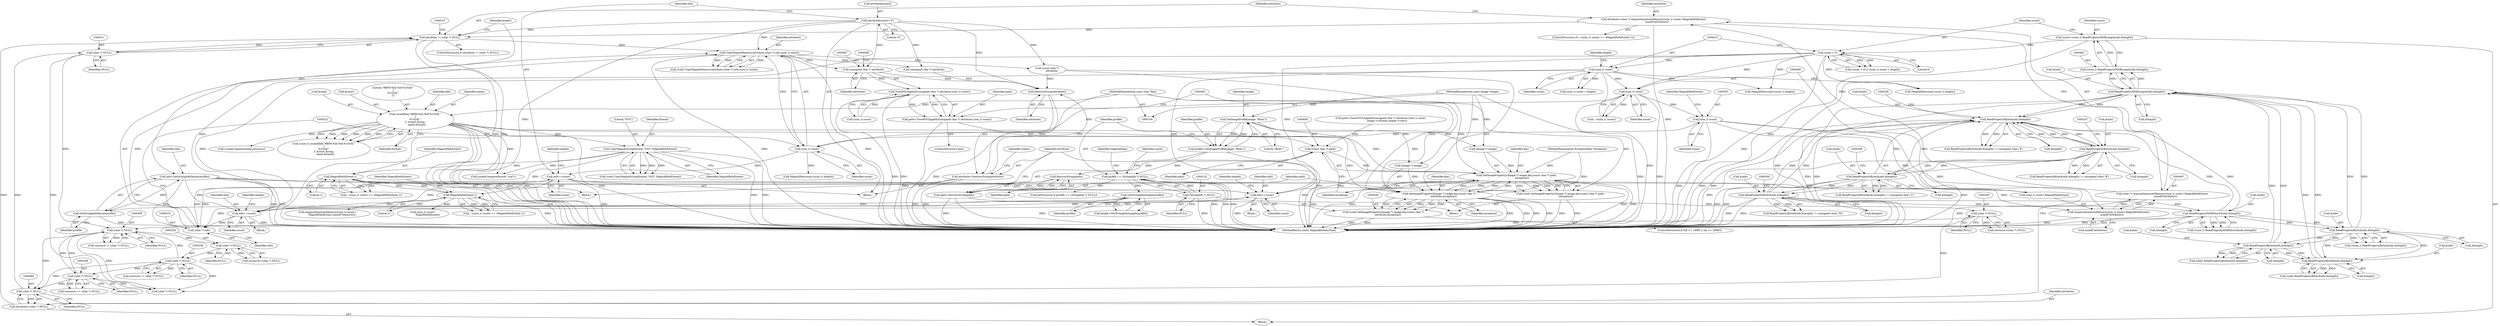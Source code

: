 digraph "0_ImageMagick_dd84447b63a71fa8c3f47071b09454efc667767b@pointer" {
"1000586" [label="(Call,(unsigned char *) attribute)"];
"1000524" [label="(Call,attribute[count]='\0')"];
"1000516" [label="(Call,CopyMagickMemory(attribute,(char *) info,(size_t) count))"];
"1000508" [label="(Call,attribute != (char *) NULL)"];
"1000494" [label="(Call,attribute=(char *) AcquireQuantumMemory((size_t) count+MagickPathExtent,\n        sizeof(*attribute)))"];
"1000496" [label="(Call,(char *) AcquireQuantumMemory((size_t) count+MagickPathExtent,\n        sizeof(*attribute)))"];
"1000498" [label="(Call,AcquireQuantumMemory((size_t) count+MagickPathExtent,\n        sizeof(*attribute)))"];
"1000500" [label="(Call,(size_t) count)"];
"1000488" [label="(Call,(size_t) count)"];
"1000410" [label="(Call,count < 0)"];
"1000399" [label="(Call,count=(ssize_t) ReadPropertyMSBLong(&info,&length))"];
"1000401" [label="(Call,(ssize_t) ReadPropertyMSBLong(&info,&length))"];
"1000403" [label="(Call,ReadPropertyMSBLong(&info,&length))"];
"1000309" [label="(Call,ReadPropertyByte(&info,&length))"];
"1000276" [label="(Call,ReadPropertyMSBShort(&info,&length))"];
"1000263" [label="(Call,ReadPropertyByte(&info,&length))"];
"1000252" [label="(Call,ReadPropertyByte(&info,&length))"];
"1000241" [label="(Call,ReadPropertyByte(&info,&length))"];
"1000230" [label="(Call,ReadPropertyByte(&info,&length))"];
"1000376" [label="(Call,ReadPropertyByte(&info,&length))"];
"1000394" [label="(Call,ReadPropertyByte(&info,&length))"];
"1000414" [label="(Call,(size_t) count)"];
"1000491" [label="(Call,MagickPathExtent-1)"];
"1000169" [label="(Call,CopyMagickString(format,\"SVG\",MagickPathExtent))"];
"1000140" [label="(Call,sscanf(key,\"8BIM:%ld,%ld:%1024[^\n]\n%1024[^\n]\",&start,&stop,\n    name,format))"];
"1000106" [label="(MethodParameterIn,const char *key)"];
"1000336" [label="(Call,MagickPathExtent-1)"];
"1000480" [label="(Call,attribute=(char *) NULL)"];
"1000482" [label="(Call,(char *) NULL)"];
"1000355" [label="(Call,(char *) NULL)"];
"1000327" [label="(Call,(char *) NULL)"];
"1000298" [label="(Call,(char *) NULL)"];
"1000205" [label="(Call,(char *) NULL)"];
"1000131" [label="(Call,(StringInfo *) NULL)"];
"1000510" [label="(Call,(char *) NULL)"];
"1000437" [label="(Call,(char *) NULL)"];
"1000518" [label="(Call,(char *) info)"];
"1000215" [label="(Call,info=GetStringInfoDatum(profile))"];
"1000217" [label="(Call,GetStringInfoDatum(profile))"];
"1000213" [label="(Call,GetStringInfoLength(profile))"];
"1000129" [label="(Call,profile == (StringInfo *) NULL)"];
"1000123" [label="(Call,profile=GetImageProfile(image,\"8bim\"))"];
"1000125" [label="(Call,GetImageProfile(image,\"8bim\"))"];
"1000105" [label="(MethodParameterIn,const Image *image)"];
"1000446" [label="(Call,info+=count)"];
"1000529" [label="(Call,info+=count)"];
"1000521" [label="(Call,(size_t) count)"];
"1000469" [label="(Call,info+=count)"];
"1000585" [label="(Call,TracePSClippath((unsigned char *) attribute,(size_t) count))"];
"1000583" [label="(Call,path=TracePSClippath((unsigned char *) attribute,(size_t) count))"];
"1000599" [label="(Call,(const char *) path)"];
"1000594" [label="(Call,SetImageProperty((Image *) image,key,(const char *) path,\n              exception))"];
"1000549" [label="(Call,SetImageProperty((Image *) image,key,(const char *)\n            attribute,exception))"];
"1000547" [label="(Call,(void) SetImageProperty((Image *) image,key,(const char *)\n            attribute,exception))"];
"1000592" [label="(Call,(void) SetImageProperty((Image *) image,key,(const char *) path,\n              exception))"];
"1000605" [label="(Call,DestroyString(path))"];
"1000603" [label="(Call,path=DestroyString(path))"];
"1000609" [label="(Call,DestroyString(attribute))"];
"1000607" [label="(Call,attribute=DestroyString(attribute))"];
"1000441" [label="(Call,LocaleCompare(name,resource))"];
"1000530" [label="(Identifier,info)"];
"1000584" [label="(Identifier,path)"];
"1000253" [label="(Call,&info)"];
"1000487" [label="(Call,~((size_t) count))"];
"1000481" [label="(Identifier,attribute)"];
"1000586" [label="(Call,(unsigned char *) attribute)"];
"1000264" [label="(Call,&info)"];
"1000129" [label="(Call,profile == (StringInfo *) NULL)"];
"1000211" [label="(Call,length=GetStringInfoLength(profile))"];
"1000336" [label="(Call,MagickPathExtent-1)"];
"1000251" [label="(Call,ReadPropertyByte(&info,&length) != (unsigned char) 'I')"];
"1000484" [label="(Identifier,NULL)"];
"1000520" [label="(Identifier,info)"];
"1000585" [label="(Call,TracePSClippath((unsigned char *) attribute,(size_t) count))"];
"1000216" [label="(Identifier,info)"];
"1000325" [label="(Call,resource=(char *) NULL)"];
"1000466" [label="(Block,)"];
"1000524" [label="(Call,attribute[count]='\0')"];
"1000609" [label="(Call,DestroyString(attribute))"];
"1000298" [label="(Call,(char *) NULL)"];
"1000608" [label="(Identifier,attribute)"];
"1000105" [label="(MethodParameterIn,const Image *image)"];
"1000392" [label="(Call,(void) ReadPropertyByte(&info,&length))"];
"1000533" [label="(Identifier,length)"];
"1000167" [label="(Call,(void) CopyMagickString(format,\"SVG\",MagickPathExtent))"];
"1000263" [label="(Call,ReadPropertyByte(&info,&length))"];
"1000435" [label="(Call,resource == (char *) NULL)"];
"1000514" [label="(Call,(void) CopyMagickMemory(attribute,(char *) info,(size_t) count))"];
"1000448" [label="(Identifier,count)"];
"1000296" [label="(Call,resource != (char *) NULL)"];
"1000404" [label="(Call,&info)"];
"1000588" [label="(Identifier,attribute)"];
"1000469" [label="(Call,info+=count)"];
"1000126" [label="(Identifier,image)"];
"1000582" [label="(ControlStructure,else)"];
"1000124" [label="(Identifier,profile)"];
"1000128" [label="(ControlStructure,if (profile == (StringInfo *) NULL))"];
"1000485" [label="(ControlStructure,if (~((size_t) count) >= (MagickPathExtent-1)))"];
"1000607" [label="(Call,attribute=DestroyString(attribute))"];
"1000612" [label="(Identifier,status)"];
"1000107" [label="(MethodParameterIn,ExceptionInfo *exception)"];
"1000231" [label="(Call,&info)"];
"1000138" [label="(Call,(ssize_t) sscanf(key,\"8BIM:%ld,%ld:%1024[^\n]\n%1024[^\n]\",&start,&stop,\n    name,format))"];
"1000493" [label="(Literal,1)"];
"1000331" [label="(Call,~((size_t) count) >= (MagickPathExtent-1))"];
"1000397" [label="(Call,&length)"];
"1000343" [label="(Call,AcquireQuantumMemory((size_t) count+\n            MagickPathExtent,sizeof(*resource)))"];
"1000338" [label="(Literal,1)"];
"1000148" [label="(Identifier,format)"];
"1000567" [label="(Call,path=TraceSVGClippath((unsigned char *) attribute,(size_t) count,\n                image->columns,image->rows))"];
"1000601" [label="(Identifier,path)"];
"1000357" [label="(Identifier,NULL)"];
"1000604" [label="(Identifier,path)"];
"1000491" [label="(Call,MagickPathExtent-1)"];
"1000529" [label="(Call,info+=count)"];
"1000500" [label="(Call,(size_t) count)"];
"1000142" [label="(Literal,\"8BIM:%ld,%ld:%1024[^\n]\n%1024[^\n]\")"];
"1000534" [label="(Call,MagickMin(count,(ssize_t) length))"];
"1000169" [label="(Call,CopyMagickString(format,\"SVG\",MagickPathExtent))"];
"1000559" [label="(Block,)"];
"1000374" [label="(Call,(char) ReadPropertyByte(&info,&length))"];
"1000172" [label="(Identifier,MagickPathExtent)"];
"1000554" [label="(Call,(const char *)\n            attribute)"];
"1000451" [label="(Call,MagickMin(count,(ssize_t) length))"];
"1000518" [label="(Call,(char *) info)"];
"1000125" [label="(Call,GetImageProfile(image,\"8bim\"))"];
"1000394" [label="(Call,ReadPropertyByte(&info,&length))"];
"1000401" [label="(Call,(ssize_t) ReadPropertyMSBLong(&info,&length))"];
"1000312" [label="(Call,&length)"];
"1000480" [label="(Call,attribute=(char *) NULL)"];
"1000589" [label="(Call,(size_t) count)"];
"1000276" [label="(Call,ReadPropertyMSBShort(&info,&length))"];
"1000450" [label="(Identifier,length)"];
"1000471" [label="(Identifier,count)"];
"1000499" [label="(Call,(size_t) count+MagickPathExtent)"];
"1000528" [label="(Literal,'\0')"];
"1000486" [label="(Call,~((size_t) count) >= (MagickPathExtent-1))"];
"1000123" [label="(Call,profile=GetImageProfile(image,\"8bim\"))"];
"1000133" [label="(Identifier,NULL)"];
"1000376" [label="(Call,ReadPropertyByte(&info,&length))"];
"1000549" [label="(Call,SetImageProperty((Image *) image,key,(const char *)\n            attribute,exception))"];
"1000507" [label="(ControlStructure,if (attribute != (char *) NULL))"];
"1000547" [label="(Call,(void) SetImageProperty((Image *) image,key,(const char *)\n            attribute,exception))"];
"1000416" [label="(Identifier,count)"];
"1000626" [label="(MethodReturn,static MagickBooleanType)"];
"1000229" [label="(Call,ReadPropertyByte(&info,&length) != (unsigned char) '8')"];
"1000513" [label="(Block,)"];
"1000205" [label="(Call,(char *) NULL)"];
"1000108" [label="(Block,)"];
"1000445" [label="(Block,)"];
"1000439" [label="(Identifier,NULL)"];
"1000353" [label="(Call,resource != (char *) NULL)"];
"1000214" [label="(Identifier,profile)"];
"1000255" [label="(Call,&length)"];
"1000217" [label="(Call,GetStringInfoDatum(profile))"];
"1000274" [label="(Call,(ssize_t) ReadPropertyMSBShort(&info,&length))"];
"1000130" [label="(Identifier,profile)"];
"1000594" [label="(Call,SetImageProperty((Image *) image,key,(const char *) path,\n              exception))"];
"1000512" [label="(Identifier,NULL)"];
"1000494" [label="(Call,attribute=(char *) AcquireQuantumMemory((size_t) count+MagickPathExtent,\n        sizeof(*attribute)))"];
"1000310" [label="(Call,&info)"];
"1000473" [label="(Identifier,length)"];
"1000598" [label="(Identifier,key)"];
"1000599" [label="(Call,(const char *) path)"];
"1000300" [label="(Identifier,NULL)"];
"1000412" [label="(Literal,0)"];
"1000307" [label="(Call,(ssize_t) ReadPropertyByte(&info,&length))"];
"1000244" [label="(Call,&length)"];
"1000266" [label="(Call,&length)"];
"1000379" [label="(Call,&length)"];
"1000550" [label="(Call,(Image *) image)"];
"1000605" [label="(Call,DestroyString(path))"];
"1000504" [label="(Call,sizeof(*attribute))"];
"1000606" [label="(Identifier,path)"];
"1000171" [label="(Literal,\"SVG\")"];
"1000240" [label="(Call,ReadPropertyByte(&info,&length) != (unsigned char) 'B')"];
"1000414" [label="(Call,(size_t) count)"];
"1000525" [label="(Call,attribute[count])"];
"1000503" [label="(Identifier,MagickPathExtent)"];
"1000446" [label="(Call,info+=count)"];
"1000141" [label="(Identifier,key)"];
"1000147" [label="(Identifier,name)"];
"1000617" [label="(Call,(char *) NULL)"];
"1000215" [label="(Call,info=GetStringInfoDatum(profile))"];
"1000252" [label="(Call,ReadPropertyByte(&info,&length))"];
"1000517" [label="(Identifier,attribute)"];
"1000242" [label="(Call,&info)"];
"1000595" [label="(Call,(Image *) image)"];
"1000470" [label="(Identifier,info)"];
"1000222" [label="(Identifier,length)"];
"1000355" [label="(Call,(char *) NULL)"];
"1000539" [label="(ControlStructure,if ((id <= 1999) || (id >= 2999)))"];
"1000474" [label="(Call,MagickMin(count,(ssize_t) length))"];
"1000227" [label="(Block,)"];
"1000417" [label="(Identifier,length)"];
"1000344" [label="(Call,(size_t) count+\n            MagickPathExtent)"];
"1000327" [label="(Call,(char *) NULL)"];
"1000592" [label="(Call,(void) SetImageProperty((Image *) image,key,(const char *) path,\n              exception))"];
"1000492" [label="(Identifier,MagickPathExtent)"];
"1000127" [label="(Literal,\"8bim\")"];
"1000610" [label="(Identifier,attribute)"];
"1000377" [label="(Call,&info)"];
"1000137" [label="(Identifier,count)"];
"1000409" [label="(Call,(count < 0) || ((size_t) count > length))"];
"1000140" [label="(Call,sscanf(key,\"8BIM:%ld,%ld:%1024[^\n]\n%1024[^\n]\",&start,&stop,\n    name,format))"];
"1000557" [label="(Identifier,exception)"];
"1000145" [label="(Call,&stop)"];
"1000553" [label="(Identifier,key)"];
"1000502" [label="(Identifier,count)"];
"1000403" [label="(Call,ReadPropertyMSBLong(&info,&length))"];
"1000603" [label="(Call,path=DestroyString(path))"];
"1000406" [label="(Call,&length)"];
"1000218" [label="(Identifier,profile)"];
"1000213" [label="(Call,GetStringInfoLength(profile))"];
"1000498" [label="(Call,AcquireQuantumMemory((size_t) count+MagickPathExtent,\n        sizeof(*attribute)))"];
"1000170" [label="(Identifier,format)"];
"1000482" [label="(Call,(char *) NULL)"];
"1000510" [label="(Call,(char *) NULL)"];
"1000207" [label="(Identifier,NULL)"];
"1000495" [label="(Identifier,attribute)"];
"1000516" [label="(Call,CopyMagickMemory(attribute,(char *) info,(size_t) count))"];
"1000447" [label="(Identifier,info)"];
"1000509" [label="(Identifier,attribute)"];
"1000563" [label="(Call,LocaleCompare(format,\"svg\"))"];
"1000531" [label="(Identifier,count)"];
"1000106" [label="(MethodParameterIn,const char *key)"];
"1000400" [label="(Identifier,count)"];
"1000203" [label="(Call,resource=(char *) NULL)"];
"1000437" [label="(Call,(char *) NULL)"];
"1000488" [label="(Call,(size_t) count)"];
"1000230" [label="(Call,ReadPropertyByte(&info,&length))"];
"1000262" [label="(Call,ReadPropertyByte(&info,&length) != (unsigned char) 'M')"];
"1000395" [label="(Call,&info)"];
"1000143" [label="(Call,&start)"];
"1000399" [label="(Call,count=(ssize_t) ReadPropertyMSBLong(&info,&length))"];
"1000413" [label="(Call,(size_t) count > length)"];
"1000411" [label="(Identifier,count)"];
"1000583" [label="(Call,path=TracePSClippath((unsigned char *) attribute,(size_t) count))"];
"1000602" [label="(Identifier,exception)"];
"1000241" [label="(Call,ReadPropertyByte(&info,&length))"];
"1000521" [label="(Call,(size_t) count)"];
"1000496" [label="(Call,(char *) AcquireQuantumMemory((size_t) count+MagickPathExtent,\n        sizeof(*attribute)))"];
"1000410" [label="(Call,count < 0)"];
"1000570" [label="(Call,(unsigned char *) attribute)"];
"1000233" [label="(Call,&length)"];
"1000135" [label="(Identifier,MagickFalse)"];
"1000490" [label="(Identifier,count)"];
"1000523" [label="(Identifier,count)"];
"1000329" [label="(Identifier,NULL)"];
"1000131" [label="(Call,(StringInfo *) NULL)"];
"1000508" [label="(Call,attribute != (char *) NULL)"];
"1000279" [label="(Call,&length)"];
"1000337" [label="(Identifier,MagickPathExtent)"];
"1000277" [label="(Call,&info)"];
"1000309" [label="(Call,ReadPropertyByte(&info,&length))"];
"1000586" -> "1000585"  [label="AST: "];
"1000586" -> "1000588"  [label="CFG: "];
"1000587" -> "1000586"  [label="AST: "];
"1000588" -> "1000586"  [label="AST: "];
"1000590" -> "1000586"  [label="CFG: "];
"1000586" -> "1000585"  [label="DDG: "];
"1000524" -> "1000586"  [label="DDG: "];
"1000516" -> "1000586"  [label="DDG: "];
"1000586" -> "1000609"  [label="DDG: "];
"1000524" -> "1000513"  [label="AST: "];
"1000524" -> "1000528"  [label="CFG: "];
"1000525" -> "1000524"  [label="AST: "];
"1000528" -> "1000524"  [label="AST: "];
"1000530" -> "1000524"  [label="CFG: "];
"1000524" -> "1000626"  [label="DDG: "];
"1000524" -> "1000508"  [label="DDG: "];
"1000524" -> "1000516"  [label="DDG: "];
"1000524" -> "1000554"  [label="DDG: "];
"1000524" -> "1000570"  [label="DDG: "];
"1000524" -> "1000609"  [label="DDG: "];
"1000516" -> "1000514"  [label="AST: "];
"1000516" -> "1000521"  [label="CFG: "];
"1000517" -> "1000516"  [label="AST: "];
"1000518" -> "1000516"  [label="AST: "];
"1000521" -> "1000516"  [label="AST: "];
"1000514" -> "1000516"  [label="CFG: "];
"1000516" -> "1000626"  [label="DDG: "];
"1000516" -> "1000626"  [label="DDG: "];
"1000516" -> "1000514"  [label="DDG: "];
"1000516" -> "1000514"  [label="DDG: "];
"1000516" -> "1000514"  [label="DDG: "];
"1000508" -> "1000516"  [label="DDG: "];
"1000518" -> "1000516"  [label="DDG: "];
"1000521" -> "1000516"  [label="DDG: "];
"1000516" -> "1000554"  [label="DDG: "];
"1000516" -> "1000570"  [label="DDG: "];
"1000508" -> "1000507"  [label="AST: "];
"1000508" -> "1000510"  [label="CFG: "];
"1000509" -> "1000508"  [label="AST: "];
"1000510" -> "1000508"  [label="AST: "];
"1000222" -> "1000508"  [label="CFG: "];
"1000515" -> "1000508"  [label="CFG: "];
"1000508" -> "1000626"  [label="DDG: "];
"1000508" -> "1000626"  [label="DDG: "];
"1000494" -> "1000508"  [label="DDG: "];
"1000480" -> "1000508"  [label="DDG: "];
"1000510" -> "1000508"  [label="DDG: "];
"1000494" -> "1000485"  [label="AST: "];
"1000494" -> "1000496"  [label="CFG: "];
"1000495" -> "1000494"  [label="AST: "];
"1000496" -> "1000494"  [label="AST: "];
"1000509" -> "1000494"  [label="CFG: "];
"1000494" -> "1000626"  [label="DDG: "];
"1000496" -> "1000494"  [label="DDG: "];
"1000496" -> "1000498"  [label="CFG: "];
"1000497" -> "1000496"  [label="AST: "];
"1000498" -> "1000496"  [label="AST: "];
"1000496" -> "1000626"  [label="DDG: "];
"1000498" -> "1000496"  [label="DDG: "];
"1000498" -> "1000504"  [label="CFG: "];
"1000499" -> "1000498"  [label="AST: "];
"1000504" -> "1000498"  [label="AST: "];
"1000498" -> "1000626"  [label="DDG: "];
"1000500" -> "1000498"  [label="DDG: "];
"1000491" -> "1000498"  [label="DDG: "];
"1000500" -> "1000499"  [label="AST: "];
"1000500" -> "1000502"  [label="CFG: "];
"1000501" -> "1000500"  [label="AST: "];
"1000502" -> "1000500"  [label="AST: "];
"1000503" -> "1000500"  [label="CFG: "];
"1000500" -> "1000626"  [label="DDG: "];
"1000500" -> "1000499"  [label="DDG: "];
"1000488" -> "1000500"  [label="DDG: "];
"1000500" -> "1000521"  [label="DDG: "];
"1000488" -> "1000487"  [label="AST: "];
"1000488" -> "1000490"  [label="CFG: "];
"1000489" -> "1000488"  [label="AST: "];
"1000490" -> "1000488"  [label="AST: "];
"1000487" -> "1000488"  [label="CFG: "];
"1000488" -> "1000626"  [label="DDG: "];
"1000488" -> "1000487"  [label="DDG: "];
"1000410" -> "1000488"  [label="DDG: "];
"1000414" -> "1000488"  [label="DDG: "];
"1000488" -> "1000521"  [label="DDG: "];
"1000410" -> "1000409"  [label="AST: "];
"1000410" -> "1000412"  [label="CFG: "];
"1000411" -> "1000410"  [label="AST: "];
"1000412" -> "1000410"  [label="AST: "];
"1000415" -> "1000410"  [label="CFG: "];
"1000409" -> "1000410"  [label="CFG: "];
"1000410" -> "1000626"  [label="DDG: "];
"1000410" -> "1000409"  [label="DDG: "];
"1000410" -> "1000409"  [label="DDG: "];
"1000399" -> "1000410"  [label="DDG: "];
"1000410" -> "1000414"  [label="DDG: "];
"1000410" -> "1000446"  [label="DDG: "];
"1000410" -> "1000451"  [label="DDG: "];
"1000410" -> "1000469"  [label="DDG: "];
"1000410" -> "1000474"  [label="DDG: "];
"1000399" -> "1000227"  [label="AST: "];
"1000399" -> "1000401"  [label="CFG: "];
"1000400" -> "1000399"  [label="AST: "];
"1000401" -> "1000399"  [label="AST: "];
"1000411" -> "1000399"  [label="CFG: "];
"1000399" -> "1000626"  [label="DDG: "];
"1000401" -> "1000399"  [label="DDG: "];
"1000401" -> "1000403"  [label="CFG: "];
"1000402" -> "1000401"  [label="AST: "];
"1000403" -> "1000401"  [label="AST: "];
"1000401" -> "1000626"  [label="DDG: "];
"1000403" -> "1000401"  [label="DDG: "];
"1000403" -> "1000401"  [label="DDG: "];
"1000403" -> "1000406"  [label="CFG: "];
"1000404" -> "1000403"  [label="AST: "];
"1000406" -> "1000403"  [label="AST: "];
"1000403" -> "1000626"  [label="DDG: "];
"1000403" -> "1000626"  [label="DDG: "];
"1000403" -> "1000230"  [label="DDG: "];
"1000403" -> "1000230"  [label="DDG: "];
"1000309" -> "1000403"  [label="DDG: "];
"1000309" -> "1000403"  [label="DDG: "];
"1000376" -> "1000403"  [label="DDG: "];
"1000376" -> "1000403"  [label="DDG: "];
"1000394" -> "1000403"  [label="DDG: "];
"1000394" -> "1000403"  [label="DDG: "];
"1000309" -> "1000307"  [label="AST: "];
"1000309" -> "1000312"  [label="CFG: "];
"1000310" -> "1000309"  [label="AST: "];
"1000312" -> "1000309"  [label="AST: "];
"1000307" -> "1000309"  [label="CFG: "];
"1000309" -> "1000307"  [label="DDG: "];
"1000309" -> "1000307"  [label="DDG: "];
"1000276" -> "1000309"  [label="DDG: "];
"1000276" -> "1000309"  [label="DDG: "];
"1000309" -> "1000376"  [label="DDG: "];
"1000309" -> "1000376"  [label="DDG: "];
"1000309" -> "1000394"  [label="DDG: "];
"1000309" -> "1000394"  [label="DDG: "];
"1000276" -> "1000274"  [label="AST: "];
"1000276" -> "1000279"  [label="CFG: "];
"1000277" -> "1000276"  [label="AST: "];
"1000279" -> "1000276"  [label="AST: "];
"1000274" -> "1000276"  [label="CFG: "];
"1000276" -> "1000626"  [label="DDG: "];
"1000276" -> "1000626"  [label="DDG: "];
"1000276" -> "1000230"  [label="DDG: "];
"1000276" -> "1000230"  [label="DDG: "];
"1000276" -> "1000274"  [label="DDG: "];
"1000276" -> "1000274"  [label="DDG: "];
"1000263" -> "1000276"  [label="DDG: "];
"1000263" -> "1000276"  [label="DDG: "];
"1000263" -> "1000262"  [label="AST: "];
"1000263" -> "1000266"  [label="CFG: "];
"1000264" -> "1000263"  [label="AST: "];
"1000266" -> "1000263"  [label="AST: "];
"1000269" -> "1000263"  [label="CFG: "];
"1000263" -> "1000626"  [label="DDG: "];
"1000263" -> "1000626"  [label="DDG: "];
"1000263" -> "1000230"  [label="DDG: "];
"1000263" -> "1000230"  [label="DDG: "];
"1000263" -> "1000262"  [label="DDG: "];
"1000263" -> "1000262"  [label="DDG: "];
"1000252" -> "1000263"  [label="DDG: "];
"1000252" -> "1000263"  [label="DDG: "];
"1000252" -> "1000251"  [label="AST: "];
"1000252" -> "1000255"  [label="CFG: "];
"1000253" -> "1000252"  [label="AST: "];
"1000255" -> "1000252"  [label="AST: "];
"1000258" -> "1000252"  [label="CFG: "];
"1000252" -> "1000626"  [label="DDG: "];
"1000252" -> "1000626"  [label="DDG: "];
"1000252" -> "1000230"  [label="DDG: "];
"1000252" -> "1000230"  [label="DDG: "];
"1000252" -> "1000251"  [label="DDG: "];
"1000252" -> "1000251"  [label="DDG: "];
"1000241" -> "1000252"  [label="DDG: "];
"1000241" -> "1000252"  [label="DDG: "];
"1000241" -> "1000240"  [label="AST: "];
"1000241" -> "1000244"  [label="CFG: "];
"1000242" -> "1000241"  [label="AST: "];
"1000244" -> "1000241"  [label="AST: "];
"1000247" -> "1000241"  [label="CFG: "];
"1000241" -> "1000626"  [label="DDG: "];
"1000241" -> "1000626"  [label="DDG: "];
"1000241" -> "1000230"  [label="DDG: "];
"1000241" -> "1000230"  [label="DDG: "];
"1000241" -> "1000240"  [label="DDG: "];
"1000241" -> "1000240"  [label="DDG: "];
"1000230" -> "1000241"  [label="DDG: "];
"1000230" -> "1000241"  [label="DDG: "];
"1000230" -> "1000229"  [label="AST: "];
"1000230" -> "1000233"  [label="CFG: "];
"1000231" -> "1000230"  [label="AST: "];
"1000233" -> "1000230"  [label="AST: "];
"1000236" -> "1000230"  [label="CFG: "];
"1000230" -> "1000626"  [label="DDG: "];
"1000230" -> "1000626"  [label="DDG: "];
"1000230" -> "1000229"  [label="DDG: "];
"1000230" -> "1000229"  [label="DDG: "];
"1000376" -> "1000374"  [label="AST: "];
"1000376" -> "1000379"  [label="CFG: "];
"1000377" -> "1000376"  [label="AST: "];
"1000379" -> "1000376"  [label="AST: "];
"1000374" -> "1000376"  [label="CFG: "];
"1000376" -> "1000374"  [label="DDG: "];
"1000376" -> "1000374"  [label="DDG: "];
"1000376" -> "1000394"  [label="DDG: "];
"1000376" -> "1000394"  [label="DDG: "];
"1000394" -> "1000392"  [label="AST: "];
"1000394" -> "1000397"  [label="CFG: "];
"1000395" -> "1000394"  [label="AST: "];
"1000397" -> "1000394"  [label="AST: "];
"1000392" -> "1000394"  [label="CFG: "];
"1000394" -> "1000392"  [label="DDG: "];
"1000394" -> "1000392"  [label="DDG: "];
"1000414" -> "1000413"  [label="AST: "];
"1000414" -> "1000416"  [label="CFG: "];
"1000415" -> "1000414"  [label="AST: "];
"1000416" -> "1000414"  [label="AST: "];
"1000417" -> "1000414"  [label="CFG: "];
"1000414" -> "1000626"  [label="DDG: "];
"1000414" -> "1000413"  [label="DDG: "];
"1000414" -> "1000446"  [label="DDG: "];
"1000414" -> "1000451"  [label="DDG: "];
"1000414" -> "1000469"  [label="DDG: "];
"1000414" -> "1000474"  [label="DDG: "];
"1000491" -> "1000486"  [label="AST: "];
"1000491" -> "1000493"  [label="CFG: "];
"1000492" -> "1000491"  [label="AST: "];
"1000493" -> "1000491"  [label="AST: "];
"1000486" -> "1000491"  [label="CFG: "];
"1000491" -> "1000626"  [label="DDG: "];
"1000491" -> "1000336"  [label="DDG: "];
"1000491" -> "1000486"  [label="DDG: "];
"1000491" -> "1000486"  [label="DDG: "];
"1000169" -> "1000491"  [label="DDG: "];
"1000336" -> "1000491"  [label="DDG: "];
"1000491" -> "1000499"  [label="DDG: "];
"1000169" -> "1000167"  [label="AST: "];
"1000169" -> "1000172"  [label="CFG: "];
"1000170" -> "1000169"  [label="AST: "];
"1000171" -> "1000169"  [label="AST: "];
"1000172" -> "1000169"  [label="AST: "];
"1000167" -> "1000169"  [label="CFG: "];
"1000169" -> "1000626"  [label="DDG: "];
"1000169" -> "1000626"  [label="DDG: "];
"1000169" -> "1000167"  [label="DDG: "];
"1000169" -> "1000167"  [label="DDG: "];
"1000169" -> "1000167"  [label="DDG: "];
"1000140" -> "1000169"  [label="DDG: "];
"1000169" -> "1000336"  [label="DDG: "];
"1000169" -> "1000563"  [label="DDG: "];
"1000140" -> "1000138"  [label="AST: "];
"1000140" -> "1000148"  [label="CFG: "];
"1000141" -> "1000140"  [label="AST: "];
"1000142" -> "1000140"  [label="AST: "];
"1000143" -> "1000140"  [label="AST: "];
"1000145" -> "1000140"  [label="AST: "];
"1000147" -> "1000140"  [label="AST: "];
"1000148" -> "1000140"  [label="AST: "];
"1000138" -> "1000140"  [label="CFG: "];
"1000140" -> "1000626"  [label="DDG: "];
"1000140" -> "1000626"  [label="DDG: "];
"1000140" -> "1000626"  [label="DDG: "];
"1000140" -> "1000626"  [label="DDG: "];
"1000140" -> "1000626"  [label="DDG: "];
"1000140" -> "1000138"  [label="DDG: "];
"1000140" -> "1000138"  [label="DDG: "];
"1000140" -> "1000138"  [label="DDG: "];
"1000140" -> "1000138"  [label="DDG: "];
"1000140" -> "1000138"  [label="DDG: "];
"1000140" -> "1000138"  [label="DDG: "];
"1000106" -> "1000140"  [label="DDG: "];
"1000140" -> "1000441"  [label="DDG: "];
"1000140" -> "1000549"  [label="DDG: "];
"1000140" -> "1000563"  [label="DDG: "];
"1000140" -> "1000594"  [label="DDG: "];
"1000106" -> "1000104"  [label="AST: "];
"1000106" -> "1000626"  [label="DDG: "];
"1000106" -> "1000549"  [label="DDG: "];
"1000106" -> "1000594"  [label="DDG: "];
"1000336" -> "1000331"  [label="AST: "];
"1000336" -> "1000338"  [label="CFG: "];
"1000337" -> "1000336"  [label="AST: "];
"1000338" -> "1000336"  [label="AST: "];
"1000331" -> "1000336"  [label="CFG: "];
"1000336" -> "1000626"  [label="DDG: "];
"1000336" -> "1000331"  [label="DDG: "];
"1000336" -> "1000331"  [label="DDG: "];
"1000336" -> "1000343"  [label="DDG: "];
"1000336" -> "1000344"  [label="DDG: "];
"1000480" -> "1000227"  [label="AST: "];
"1000480" -> "1000482"  [label="CFG: "];
"1000481" -> "1000480"  [label="AST: "];
"1000482" -> "1000480"  [label="AST: "];
"1000489" -> "1000480"  [label="CFG: "];
"1000482" -> "1000480"  [label="DDG: "];
"1000482" -> "1000484"  [label="CFG: "];
"1000483" -> "1000482"  [label="AST: "];
"1000484" -> "1000482"  [label="AST: "];
"1000355" -> "1000482"  [label="DDG: "];
"1000298" -> "1000482"  [label="DDG: "];
"1000437" -> "1000482"  [label="DDG: "];
"1000482" -> "1000510"  [label="DDG: "];
"1000355" -> "1000353"  [label="AST: "];
"1000355" -> "1000357"  [label="CFG: "];
"1000356" -> "1000355"  [label="AST: "];
"1000357" -> "1000355"  [label="AST: "];
"1000353" -> "1000355"  [label="CFG: "];
"1000355" -> "1000298"  [label="DDG: "];
"1000355" -> "1000353"  [label="DDG: "];
"1000327" -> "1000355"  [label="DDG: "];
"1000355" -> "1000437"  [label="DDG: "];
"1000355" -> "1000617"  [label="DDG: "];
"1000327" -> "1000325"  [label="AST: "];
"1000327" -> "1000329"  [label="CFG: "];
"1000328" -> "1000327"  [label="AST: "];
"1000329" -> "1000327"  [label="AST: "];
"1000325" -> "1000327"  [label="CFG: "];
"1000327" -> "1000325"  [label="DDG: "];
"1000298" -> "1000327"  [label="DDG: "];
"1000298" -> "1000296"  [label="AST: "];
"1000298" -> "1000300"  [label="CFG: "];
"1000299" -> "1000298"  [label="AST: "];
"1000300" -> "1000298"  [label="AST: "];
"1000296" -> "1000298"  [label="CFG: "];
"1000298" -> "1000296"  [label="DDG: "];
"1000205" -> "1000298"  [label="DDG: "];
"1000510" -> "1000298"  [label="DDG: "];
"1000437" -> "1000298"  [label="DDG: "];
"1000298" -> "1000437"  [label="DDG: "];
"1000298" -> "1000617"  [label="DDG: "];
"1000205" -> "1000203"  [label="AST: "];
"1000205" -> "1000207"  [label="CFG: "];
"1000206" -> "1000205"  [label="AST: "];
"1000207" -> "1000205"  [label="AST: "];
"1000203" -> "1000205"  [label="CFG: "];
"1000205" -> "1000203"  [label="DDG: "];
"1000131" -> "1000205"  [label="DDG: "];
"1000205" -> "1000617"  [label="DDG: "];
"1000131" -> "1000129"  [label="AST: "];
"1000131" -> "1000133"  [label="CFG: "];
"1000132" -> "1000131"  [label="AST: "];
"1000133" -> "1000131"  [label="AST: "];
"1000129" -> "1000131"  [label="CFG: "];
"1000131" -> "1000626"  [label="DDG: "];
"1000131" -> "1000129"  [label="DDG: "];
"1000510" -> "1000512"  [label="CFG: "];
"1000511" -> "1000510"  [label="AST: "];
"1000512" -> "1000510"  [label="AST: "];
"1000510" -> "1000617"  [label="DDG: "];
"1000437" -> "1000435"  [label="AST: "];
"1000437" -> "1000439"  [label="CFG: "];
"1000438" -> "1000437"  [label="AST: "];
"1000439" -> "1000437"  [label="AST: "];
"1000435" -> "1000437"  [label="CFG: "];
"1000437" -> "1000435"  [label="DDG: "];
"1000437" -> "1000617"  [label="DDG: "];
"1000518" -> "1000520"  [label="CFG: "];
"1000519" -> "1000518"  [label="AST: "];
"1000520" -> "1000518"  [label="AST: "];
"1000522" -> "1000518"  [label="CFG: "];
"1000215" -> "1000518"  [label="DDG: "];
"1000446" -> "1000518"  [label="DDG: "];
"1000529" -> "1000518"  [label="DDG: "];
"1000469" -> "1000518"  [label="DDG: "];
"1000518" -> "1000529"  [label="DDG: "];
"1000215" -> "1000108"  [label="AST: "];
"1000215" -> "1000217"  [label="CFG: "];
"1000216" -> "1000215"  [label="AST: "];
"1000217" -> "1000215"  [label="AST: "];
"1000222" -> "1000215"  [label="CFG: "];
"1000215" -> "1000626"  [label="DDG: "];
"1000215" -> "1000626"  [label="DDG: "];
"1000217" -> "1000215"  [label="DDG: "];
"1000215" -> "1000446"  [label="DDG: "];
"1000215" -> "1000469"  [label="DDG: "];
"1000217" -> "1000218"  [label="CFG: "];
"1000218" -> "1000217"  [label="AST: "];
"1000217" -> "1000626"  [label="DDG: "];
"1000213" -> "1000217"  [label="DDG: "];
"1000213" -> "1000211"  [label="AST: "];
"1000213" -> "1000214"  [label="CFG: "];
"1000214" -> "1000213"  [label="AST: "];
"1000211" -> "1000213"  [label="CFG: "];
"1000213" -> "1000211"  [label="DDG: "];
"1000129" -> "1000213"  [label="DDG: "];
"1000129" -> "1000128"  [label="AST: "];
"1000130" -> "1000129"  [label="AST: "];
"1000135" -> "1000129"  [label="CFG: "];
"1000137" -> "1000129"  [label="CFG: "];
"1000129" -> "1000626"  [label="DDG: "];
"1000129" -> "1000626"  [label="DDG: "];
"1000129" -> "1000626"  [label="DDG: "];
"1000123" -> "1000129"  [label="DDG: "];
"1000123" -> "1000108"  [label="AST: "];
"1000123" -> "1000125"  [label="CFG: "];
"1000124" -> "1000123"  [label="AST: "];
"1000125" -> "1000123"  [label="AST: "];
"1000130" -> "1000123"  [label="CFG: "];
"1000123" -> "1000626"  [label="DDG: "];
"1000125" -> "1000123"  [label="DDG: "];
"1000125" -> "1000123"  [label="DDG: "];
"1000125" -> "1000127"  [label="CFG: "];
"1000126" -> "1000125"  [label="AST: "];
"1000127" -> "1000125"  [label="AST: "];
"1000125" -> "1000626"  [label="DDG: "];
"1000105" -> "1000125"  [label="DDG: "];
"1000125" -> "1000550"  [label="DDG: "];
"1000125" -> "1000595"  [label="DDG: "];
"1000105" -> "1000104"  [label="AST: "];
"1000105" -> "1000626"  [label="DDG: "];
"1000105" -> "1000550"  [label="DDG: "];
"1000105" -> "1000595"  [label="DDG: "];
"1000446" -> "1000445"  [label="AST: "];
"1000446" -> "1000448"  [label="CFG: "];
"1000447" -> "1000446"  [label="AST: "];
"1000448" -> "1000446"  [label="AST: "];
"1000450" -> "1000446"  [label="CFG: "];
"1000446" -> "1000626"  [label="DDG: "];
"1000529" -> "1000446"  [label="DDG: "];
"1000469" -> "1000446"  [label="DDG: "];
"1000446" -> "1000469"  [label="DDG: "];
"1000529" -> "1000513"  [label="AST: "];
"1000529" -> "1000531"  [label="CFG: "];
"1000530" -> "1000529"  [label="AST: "];
"1000531" -> "1000529"  [label="AST: "];
"1000533" -> "1000529"  [label="CFG: "];
"1000529" -> "1000626"  [label="DDG: "];
"1000529" -> "1000469"  [label="DDG: "];
"1000521" -> "1000529"  [label="DDG: "];
"1000521" -> "1000523"  [label="CFG: "];
"1000522" -> "1000521"  [label="AST: "];
"1000523" -> "1000521"  [label="AST: "];
"1000521" -> "1000534"  [label="DDG: "];
"1000469" -> "1000466"  [label="AST: "];
"1000469" -> "1000471"  [label="CFG: "];
"1000470" -> "1000469"  [label="AST: "];
"1000471" -> "1000469"  [label="AST: "];
"1000473" -> "1000469"  [label="CFG: "];
"1000469" -> "1000626"  [label="DDG: "];
"1000585" -> "1000583"  [label="AST: "];
"1000585" -> "1000589"  [label="CFG: "];
"1000589" -> "1000585"  [label="AST: "];
"1000583" -> "1000585"  [label="CFG: "];
"1000585" -> "1000626"  [label="DDG: "];
"1000585" -> "1000626"  [label="DDG: "];
"1000585" -> "1000583"  [label="DDG: "];
"1000585" -> "1000583"  [label="DDG: "];
"1000589" -> "1000585"  [label="DDG: "];
"1000583" -> "1000582"  [label="AST: "];
"1000584" -> "1000583"  [label="AST: "];
"1000593" -> "1000583"  [label="CFG: "];
"1000583" -> "1000626"  [label="DDG: "];
"1000583" -> "1000599"  [label="DDG: "];
"1000599" -> "1000594"  [label="AST: "];
"1000599" -> "1000601"  [label="CFG: "];
"1000600" -> "1000599"  [label="AST: "];
"1000601" -> "1000599"  [label="AST: "];
"1000602" -> "1000599"  [label="CFG: "];
"1000599" -> "1000594"  [label="DDG: "];
"1000567" -> "1000599"  [label="DDG: "];
"1000599" -> "1000605"  [label="DDG: "];
"1000594" -> "1000592"  [label="AST: "];
"1000594" -> "1000602"  [label="CFG: "];
"1000595" -> "1000594"  [label="AST: "];
"1000598" -> "1000594"  [label="AST: "];
"1000602" -> "1000594"  [label="AST: "];
"1000592" -> "1000594"  [label="CFG: "];
"1000594" -> "1000626"  [label="DDG: "];
"1000594" -> "1000626"  [label="DDG: "];
"1000594" -> "1000626"  [label="DDG: "];
"1000594" -> "1000626"  [label="DDG: "];
"1000594" -> "1000549"  [label="DDG: "];
"1000594" -> "1000549"  [label="DDG: "];
"1000594" -> "1000592"  [label="DDG: "];
"1000594" -> "1000592"  [label="DDG: "];
"1000594" -> "1000592"  [label="DDG: "];
"1000594" -> "1000592"  [label="DDG: "];
"1000595" -> "1000594"  [label="DDG: "];
"1000549" -> "1000594"  [label="DDG: "];
"1000549" -> "1000594"  [label="DDG: "];
"1000107" -> "1000594"  [label="DDG: "];
"1000549" -> "1000547"  [label="AST: "];
"1000549" -> "1000557"  [label="CFG: "];
"1000550" -> "1000549"  [label="AST: "];
"1000553" -> "1000549"  [label="AST: "];
"1000554" -> "1000549"  [label="AST: "];
"1000557" -> "1000549"  [label="AST: "];
"1000547" -> "1000549"  [label="CFG: "];
"1000549" -> "1000626"  [label="DDG: "];
"1000549" -> "1000626"  [label="DDG: "];
"1000549" -> "1000626"  [label="DDG: "];
"1000549" -> "1000626"  [label="DDG: "];
"1000549" -> "1000547"  [label="DDG: "];
"1000549" -> "1000547"  [label="DDG: "];
"1000549" -> "1000547"  [label="DDG: "];
"1000549" -> "1000547"  [label="DDG: "];
"1000550" -> "1000549"  [label="DDG: "];
"1000554" -> "1000549"  [label="DDG: "];
"1000107" -> "1000549"  [label="DDG: "];
"1000547" -> "1000539"  [label="AST: "];
"1000548" -> "1000547"  [label="AST: "];
"1000608" -> "1000547"  [label="CFG: "];
"1000547" -> "1000626"  [label="DDG: "];
"1000547" -> "1000626"  [label="DDG: "];
"1000592" -> "1000559"  [label="AST: "];
"1000593" -> "1000592"  [label="AST: "];
"1000604" -> "1000592"  [label="CFG: "];
"1000592" -> "1000626"  [label="DDG: "];
"1000592" -> "1000626"  [label="DDG: "];
"1000605" -> "1000603"  [label="AST: "];
"1000605" -> "1000606"  [label="CFG: "];
"1000606" -> "1000605"  [label="AST: "];
"1000603" -> "1000605"  [label="CFG: "];
"1000605" -> "1000603"  [label="DDG: "];
"1000603" -> "1000559"  [label="AST: "];
"1000604" -> "1000603"  [label="AST: "];
"1000608" -> "1000603"  [label="CFG: "];
"1000603" -> "1000626"  [label="DDG: "];
"1000603" -> "1000626"  [label="DDG: "];
"1000609" -> "1000607"  [label="AST: "];
"1000609" -> "1000610"  [label="CFG: "];
"1000610" -> "1000609"  [label="AST: "];
"1000607" -> "1000609"  [label="CFG: "];
"1000609" -> "1000607"  [label="DDG: "];
"1000554" -> "1000609"  [label="DDG: "];
"1000570" -> "1000609"  [label="DDG: "];
"1000607" -> "1000513"  [label="AST: "];
"1000608" -> "1000607"  [label="AST: "];
"1000612" -> "1000607"  [label="CFG: "];
"1000607" -> "1000626"  [label="DDG: "];
"1000607" -> "1000626"  [label="DDG: "];
}
